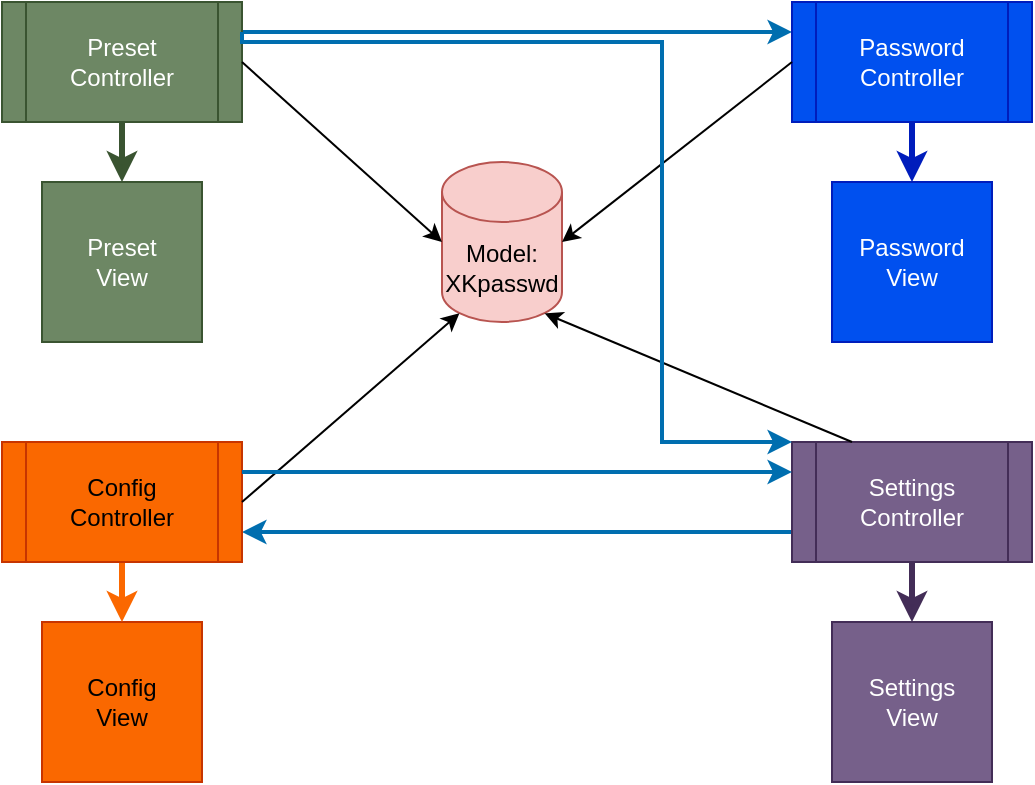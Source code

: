 <mxfile version="24.7.8">
  <diagram name="Page-1" id="JdfrVElRMBazt38cD8jY">
    <mxGraphModel dx="601" dy="490" grid="1" gridSize="10" guides="1" tooltips="1" connect="1" arrows="1" fold="1" page="1" pageScale="1" pageWidth="1169" pageHeight="827" math="0" shadow="0">
      <root>
        <mxCell id="0" />
        <mxCell id="1" parent="0" />
        <mxCell id="wXYdbnt7cw1LUfW4IcaD-27" style="edgeStyle=orthogonalEdgeStyle;rounded=0;orthogonalLoop=1;jettySize=auto;html=1;exitX=0;exitY=0.75;exitDx=0;exitDy=0;entryX=1;entryY=0.75;entryDx=0;entryDy=0;fillColor=#1ba1e2;strokeColor=#006EAF;strokeWidth=2;" edge="1" parent="1" source="wXYdbnt7cw1LUfW4IcaD-11" target="wXYdbnt7cw1LUfW4IcaD-4">
          <mxGeometry relative="1" as="geometry" />
        </mxCell>
        <mxCell id="wXYdbnt7cw1LUfW4IcaD-26" style="rounded=0;orthogonalLoop=1;jettySize=auto;html=1;fillColor=#1ba1e2;strokeColor=#006EAF;strokeWidth=2;exitX=1;exitY=0.25;exitDx=0;exitDy=0;entryX=0;entryY=0.25;entryDx=0;entryDy=0;" edge="1" parent="1" source="wXYdbnt7cw1LUfW4IcaD-6" target="wXYdbnt7cw1LUfW4IcaD-14">
          <mxGeometry relative="1" as="geometry">
            <mxPoint x="310" y="40" as="sourcePoint" />
            <mxPoint x="570" y="40" as="targetPoint" />
          </mxGeometry>
        </mxCell>
        <mxCell id="wXYdbnt7cw1LUfW4IcaD-3" value="Model: XKpasswd" style="shape=cylinder3;whiteSpace=wrap;html=1;boundedLbl=1;backgroundOutline=1;size=15;fillColor=#f8cecc;strokeColor=#b85450;fontColor=#000000;" vertex="1" parent="1">
          <mxGeometry x="410" y="100" width="60" height="80" as="geometry" />
        </mxCell>
        <mxCell id="wXYdbnt7cw1LUfW4IcaD-15" value="" style="group" vertex="1" connectable="0" parent="1">
          <mxGeometry x="585" y="20" width="120" height="170" as="geometry" />
        </mxCell>
        <mxCell id="wXYdbnt7cw1LUfW4IcaD-12" value="Password&lt;br&gt;View" style="whiteSpace=wrap;html=1;aspect=fixed;fillColor=#0050ef;fontColor=#ffffff;strokeColor=#001DBC;" vertex="1" parent="wXYdbnt7cw1LUfW4IcaD-15">
          <mxGeometry x="20" y="90" width="80" height="80" as="geometry" />
        </mxCell>
        <mxCell id="wXYdbnt7cw1LUfW4IcaD-14" value="Password&lt;br&gt;Controller" style="shape=process;whiteSpace=wrap;html=1;backgroundOutline=1;fillColor=#0050ef;fontColor=#ffffff;strokeColor=#001DBC;" vertex="1" parent="wXYdbnt7cw1LUfW4IcaD-15">
          <mxGeometry width="120" height="60" as="geometry" />
        </mxCell>
        <mxCell id="wXYdbnt7cw1LUfW4IcaD-13" style="edgeStyle=orthogonalEdgeStyle;rounded=0;orthogonalLoop=1;jettySize=auto;html=1;exitX=0.5;exitY=1;exitDx=0;exitDy=0;entryX=0.5;entryY=0;entryDx=0;entryDy=0;strokeWidth=3;fillColor=#0050ef;strokeColor=#001DBC;" edge="1" parent="wXYdbnt7cw1LUfW4IcaD-15" source="wXYdbnt7cw1LUfW4IcaD-14" target="wXYdbnt7cw1LUfW4IcaD-12">
          <mxGeometry relative="1" as="geometry" />
        </mxCell>
        <mxCell id="wXYdbnt7cw1LUfW4IcaD-16" value="" style="group" vertex="1" connectable="0" parent="1">
          <mxGeometry x="585" y="240" width="120" height="170" as="geometry" />
        </mxCell>
        <mxCell id="wXYdbnt7cw1LUfW4IcaD-9" value="Settings&lt;br&gt;View" style="whiteSpace=wrap;html=1;aspect=fixed;fillColor=#76608a;fontColor=#ffffff;strokeColor=#432D57;" vertex="1" parent="wXYdbnt7cw1LUfW4IcaD-16">
          <mxGeometry x="20" y="90" width="80" height="80" as="geometry" />
        </mxCell>
        <mxCell id="wXYdbnt7cw1LUfW4IcaD-10" style="edgeStyle=orthogonalEdgeStyle;rounded=0;orthogonalLoop=1;jettySize=auto;html=1;exitX=0.5;exitY=1;exitDx=0;exitDy=0;entryX=0.5;entryY=0;entryDx=0;entryDy=0;strokeWidth=3;fillColor=#76608a;strokeColor=#432D57;" edge="1" parent="wXYdbnt7cw1LUfW4IcaD-16" source="wXYdbnt7cw1LUfW4IcaD-11" target="wXYdbnt7cw1LUfW4IcaD-9">
          <mxGeometry relative="1" as="geometry" />
        </mxCell>
        <mxCell id="wXYdbnt7cw1LUfW4IcaD-11" value="Settings&lt;br&gt;Controller" style="shape=process;whiteSpace=wrap;html=1;backgroundOutline=1;fillColor=#76608a;fontColor=#ffffff;strokeColor=#432D57;" vertex="1" parent="wXYdbnt7cw1LUfW4IcaD-16">
          <mxGeometry width="120" height="60" as="geometry" />
        </mxCell>
        <mxCell id="wXYdbnt7cw1LUfW4IcaD-17" value="" style="group" vertex="1" connectable="0" parent="1">
          <mxGeometry x="190" y="20" width="120" height="170" as="geometry" />
        </mxCell>
        <mxCell id="wXYdbnt7cw1LUfW4IcaD-5" value="Preset&lt;br&gt;View" style="whiteSpace=wrap;html=1;aspect=fixed;fillColor=#6d8764;fontColor=#ffffff;strokeColor=#3A5431;" vertex="1" parent="wXYdbnt7cw1LUfW4IcaD-17">
          <mxGeometry x="20" y="90" width="80" height="80" as="geometry" />
        </mxCell>
        <mxCell id="wXYdbnt7cw1LUfW4IcaD-8" style="edgeStyle=orthogonalEdgeStyle;rounded=0;orthogonalLoop=1;jettySize=auto;html=1;exitX=0.5;exitY=1;exitDx=0;exitDy=0;entryX=0.5;entryY=0;entryDx=0;entryDy=0;strokeWidth=3;fillColor=#6d8764;strokeColor=#3A5431;" edge="1" parent="wXYdbnt7cw1LUfW4IcaD-17" source="wXYdbnt7cw1LUfW4IcaD-6" target="wXYdbnt7cw1LUfW4IcaD-5">
          <mxGeometry relative="1" as="geometry" />
        </mxCell>
        <mxCell id="wXYdbnt7cw1LUfW4IcaD-6" value="Preset&lt;br&gt;Controller" style="shape=process;whiteSpace=wrap;html=1;backgroundOutline=1;fillColor=#6d8764;fontColor=#ffffff;strokeColor=#3A5431;" vertex="1" parent="wXYdbnt7cw1LUfW4IcaD-17">
          <mxGeometry width="120" height="60" as="geometry" />
        </mxCell>
        <mxCell id="wXYdbnt7cw1LUfW4IcaD-18" value="" style="group" vertex="1" connectable="0" parent="1">
          <mxGeometry x="190" y="240" width="120" height="170" as="geometry" />
        </mxCell>
        <mxCell id="wXYdbnt7cw1LUfW4IcaD-2" value="Config&lt;br&gt;View" style="whiteSpace=wrap;html=1;aspect=fixed;fillColor=#fa6800;fontColor=#000000;strokeColor=#C73500;" vertex="1" parent="wXYdbnt7cw1LUfW4IcaD-18">
          <mxGeometry x="20" y="90" width="80" height="80" as="geometry" />
        </mxCell>
        <mxCell id="wXYdbnt7cw1LUfW4IcaD-7" style="edgeStyle=orthogonalEdgeStyle;rounded=0;orthogonalLoop=1;jettySize=auto;html=1;exitX=0.5;exitY=1;exitDx=0;exitDy=0;entryX=0.5;entryY=0;entryDx=0;entryDy=0;strokeColor=#fb6800;strokeWidth=3;" edge="1" parent="wXYdbnt7cw1LUfW4IcaD-18" source="wXYdbnt7cw1LUfW4IcaD-4" target="wXYdbnt7cw1LUfW4IcaD-2">
          <mxGeometry relative="1" as="geometry" />
        </mxCell>
        <mxCell id="wXYdbnt7cw1LUfW4IcaD-4" value="Config&lt;br&gt;Controller" style="shape=process;whiteSpace=wrap;html=1;backgroundOutline=1;fillColor=#fa6800;fontColor=#000000;strokeColor=#C73500;" vertex="1" parent="wXYdbnt7cw1LUfW4IcaD-18">
          <mxGeometry width="120" height="60" as="geometry" />
        </mxCell>
        <mxCell id="wXYdbnt7cw1LUfW4IcaD-19" style="rounded=0;orthogonalLoop=1;jettySize=auto;html=1;exitX=1;exitY=0.5;exitDx=0;exitDy=0;entryX=0;entryY=0.5;entryDx=0;entryDy=0;entryPerimeter=0;" edge="1" parent="1" source="wXYdbnt7cw1LUfW4IcaD-6" target="wXYdbnt7cw1LUfW4IcaD-3">
          <mxGeometry relative="1" as="geometry" />
        </mxCell>
        <mxCell id="wXYdbnt7cw1LUfW4IcaD-22" style="rounded=0;orthogonalLoop=1;jettySize=auto;html=1;exitX=0.25;exitY=0;exitDx=0;exitDy=0;entryX=0.855;entryY=1;entryDx=0;entryDy=-4.35;entryPerimeter=0;" edge="1" parent="1" source="wXYdbnt7cw1LUfW4IcaD-11" target="wXYdbnt7cw1LUfW4IcaD-3">
          <mxGeometry relative="1" as="geometry" />
        </mxCell>
        <mxCell id="wXYdbnt7cw1LUfW4IcaD-23" style="rounded=0;orthogonalLoop=1;jettySize=auto;html=1;exitX=1;exitY=0.5;exitDx=0;exitDy=0;entryX=0.145;entryY=1;entryDx=0;entryDy=-4.35;entryPerimeter=0;" edge="1" parent="1" source="wXYdbnt7cw1LUfW4IcaD-4" target="wXYdbnt7cw1LUfW4IcaD-3">
          <mxGeometry relative="1" as="geometry">
            <mxPoint x="380" y="210" as="targetPoint" />
          </mxGeometry>
        </mxCell>
        <mxCell id="wXYdbnt7cw1LUfW4IcaD-24" style="rounded=0;orthogonalLoop=1;jettySize=auto;html=1;exitX=0;exitY=0.5;exitDx=0;exitDy=0;entryX=1;entryY=0.5;entryDx=0;entryDy=0;entryPerimeter=0;" edge="1" parent="1" source="wXYdbnt7cw1LUfW4IcaD-14" target="wXYdbnt7cw1LUfW4IcaD-3">
          <mxGeometry relative="1" as="geometry" />
        </mxCell>
        <mxCell id="wXYdbnt7cw1LUfW4IcaD-25" style="edgeStyle=orthogonalEdgeStyle;rounded=0;orthogonalLoop=1;jettySize=auto;html=1;exitX=1;exitY=0.25;exitDx=0;exitDy=0;entryX=0;entryY=0;entryDx=0;entryDy=0;fillColor=#1ba1e2;strokeColor=#006EAF;strokeWidth=2;" edge="1" parent="1" source="wXYdbnt7cw1LUfW4IcaD-6" target="wXYdbnt7cw1LUfW4IcaD-11">
          <mxGeometry relative="1" as="geometry">
            <Array as="points">
              <mxPoint x="310" y="40" />
              <mxPoint x="520" y="40" />
              <mxPoint x="520" y="240" />
            </Array>
          </mxGeometry>
        </mxCell>
        <mxCell id="wXYdbnt7cw1LUfW4IcaD-28" style="rounded=0;orthogonalLoop=1;jettySize=auto;html=1;exitX=1;exitY=0.25;exitDx=0;exitDy=0;entryX=0;entryY=0.25;entryDx=0;entryDy=0;fillColor=#1ba1e2;strokeColor=#006EAF;strokeWidth=2;" edge="1" parent="1" source="wXYdbnt7cw1LUfW4IcaD-4" target="wXYdbnt7cw1LUfW4IcaD-11">
          <mxGeometry relative="1" as="geometry" />
        </mxCell>
      </root>
    </mxGraphModel>
  </diagram>
</mxfile>
